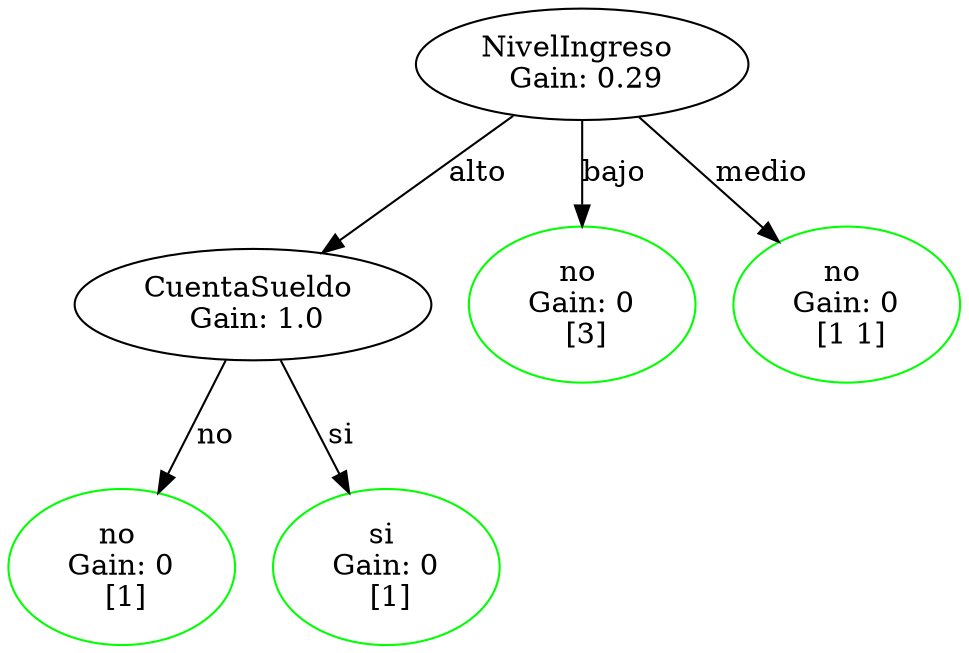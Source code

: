 digraph {
	0 [label="NivelIngreso 
 Gain: 0.29"]
	1 [label="CuentaSueldo 
 Gain: 1.0"]
	0 -> 1 [label=alto splines=line]
	2 [label="no 
 Gain: 0 
 [1]" color=green]
	1 -> 2 [label=no splines=line]
	3 [label="si 
 Gain: 0 
 [1]" color=green]
	1 -> 3 [label=si splines=line]
	4 [label="no 
 Gain: 0 
 [3]" color=green]
	0 -> 4 [label=bajo splines=line]
	5 [label="no 
 Gain: 0 
 [1 1]" color=green]
	0 -> 5 [label=medio splines=line]
}
